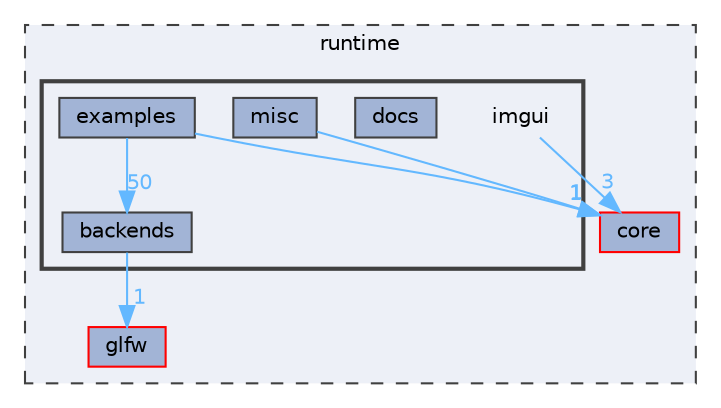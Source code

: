 digraph "runtime/imgui"
{
 // LATEX_PDF_SIZE
  bgcolor="transparent";
  edge [fontname=Helvetica,fontsize=10,labelfontname=Helvetica,labelfontsize=10];
  node [fontname=Helvetica,fontsize=10,shape=box,height=0.2,width=0.4];
  compound=true
  subgraph clusterdir_cb031e414f281a658b23dddb30bb9d2c {
    graph [ bgcolor="#edf0f7", pencolor="grey25", label="runtime", fontname=Helvetica,fontsize=10 style="filled,dashed", URL="dir_cb031e414f281a658b23dddb30bb9d2c.html",tooltip=""]
  dir_0b94c9ea5f3d98712a457061cc05ff83 [label="core", fillcolor="#a2b4d6", color="red", style="filled", URL="dir_0b94c9ea5f3d98712a457061cc05ff83.html",tooltip=""];
  dir_5cf8d977d79e60b4047f94b5a17051ac [label="glfw", fillcolor="#a2b4d6", color="red", style="filled", URL="dir_5cf8d977d79e60b4047f94b5a17051ac.html",tooltip=""];
  subgraph clusterdir_2a643d7f87429a67e241c39cbfd7577b {
    graph [ bgcolor="#edf0f7", pencolor="grey25", label="", fontname=Helvetica,fontsize=10 style="filled,bold", URL="dir_2a643d7f87429a67e241c39cbfd7577b.html",tooltip=""]
    dir_2a643d7f87429a67e241c39cbfd7577b [shape=plaintext, label="imgui"];
  dir_248c6eab834282c3fd2db1e6009aeb27 [label="backends", fillcolor="#a2b4d6", color="grey25", style="filled", URL="dir_248c6eab834282c3fd2db1e6009aeb27.html",tooltip=""];
  dir_348d08df944a07ce8f530f706ec8be0c [label="docs", fillcolor="#a2b4d6", color="grey25", style="filled", URL="dir_348d08df944a07ce8f530f706ec8be0c.html",tooltip=""];
  dir_ab944393f9802f1f645e8d187873bf1b [label="examples", fillcolor="#a2b4d6", color="grey25", style="filled", URL="dir_ab944393f9802f1f645e8d187873bf1b.html",tooltip=""];
  dir_96b5910c8bbc5cbb091dc8bba0381311 [label="misc", fillcolor="#a2b4d6", color="grey25", style="filled", URL="dir_96b5910c8bbc5cbb091dc8bba0381311.html",tooltip=""];
  }
  }
  dir_2a643d7f87429a67e241c39cbfd7577b->dir_0b94c9ea5f3d98712a457061cc05ff83 [headlabel="3", labeldistance=1.5 headhref="dir_000082_000023.html" href="dir_000082_000023.html" color="steelblue1" fontcolor="steelblue1"];
  dir_248c6eab834282c3fd2db1e6009aeb27->dir_5cf8d977d79e60b4047f94b5a17051ac [headlabel="1", labeldistance=1.5 headhref="dir_000007_000079.html" href="dir_000007_000079.html" color="steelblue1" fontcolor="steelblue1"];
  dir_ab944393f9802f1f645e8d187873bf1b->dir_248c6eab834282c3fd2db1e6009aeb27 [headlabel="50", labeldistance=1.5 headhref="dir_000069_000007.html" href="dir_000069_000007.html" color="steelblue1" fontcolor="steelblue1"];
  dir_ab944393f9802f1f645e8d187873bf1b->dir_0b94c9ea5f3d98712a457061cc05ff83 [headlabel="1", labeldistance=1.5 headhref="dir_000069_000023.html" href="dir_000069_000023.html" color="steelblue1" fontcolor="steelblue1"];
  dir_96b5910c8bbc5cbb091dc8bba0381311->dir_0b94c9ea5f3d98712a457061cc05ff83 [headlabel="1", labeldistance=1.5 headhref="dir_000097_000023.html" href="dir_000097_000023.html" color="steelblue1" fontcolor="steelblue1"];
}
